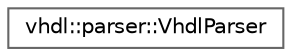 digraph "Graphical Class Hierarchy"
{
 // INTERACTIVE_SVG=YES
 // LATEX_PDF_SIZE
  bgcolor="transparent";
  edge [fontname=Helvetica,fontsize=10,labelfontname=Helvetica,labelfontsize=10];
  node [fontname=Helvetica,fontsize=10,shape=box,height=0.2,width=0.4];
  rankdir="LR";
  Node0 [label="vhdl::parser::VhdlParser",height=0.2,width=0.4,color="grey40", fillcolor="white", style="filled",URL="$de/d32/classvhdl_1_1parser_1_1_vhdl_parser.html",tooltip=" "];
}
